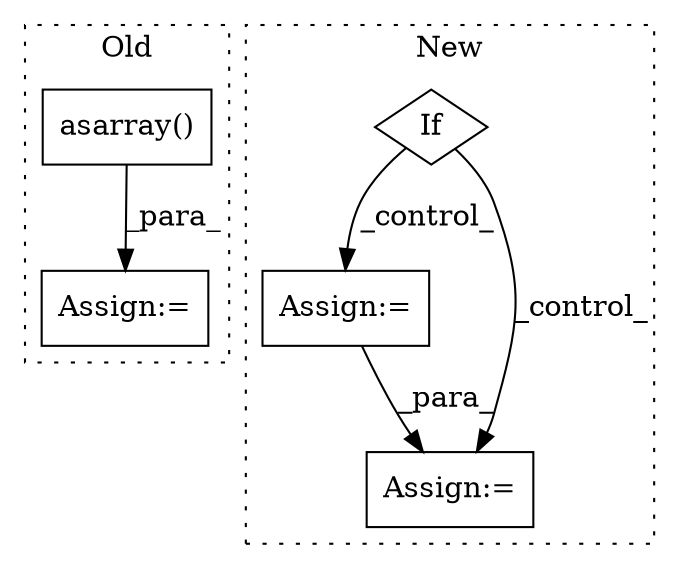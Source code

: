 digraph G {
subgraph cluster0 {
1 [label="asarray()" a="75" s="1403,1422" l="11,1" shape="box"];
4 [label="Assign:=" a="68" s="1512" l="3" shape="box"];
label = "Old";
style="dotted";
}
subgraph cluster1 {
2 [label="If" a="96" s="1876" l="0" shape="diamond"];
3 [label="Assign:=" a="68" s="2053" l="3" shape="box"];
5 [label="Assign:=" a="68" s="2236" l="3" shape="box"];
label = "New";
style="dotted";
}
1 -> 4 [label="_para_"];
2 -> 3 [label="_control_"];
2 -> 5 [label="_control_"];
3 -> 5 [label="_para_"];
}